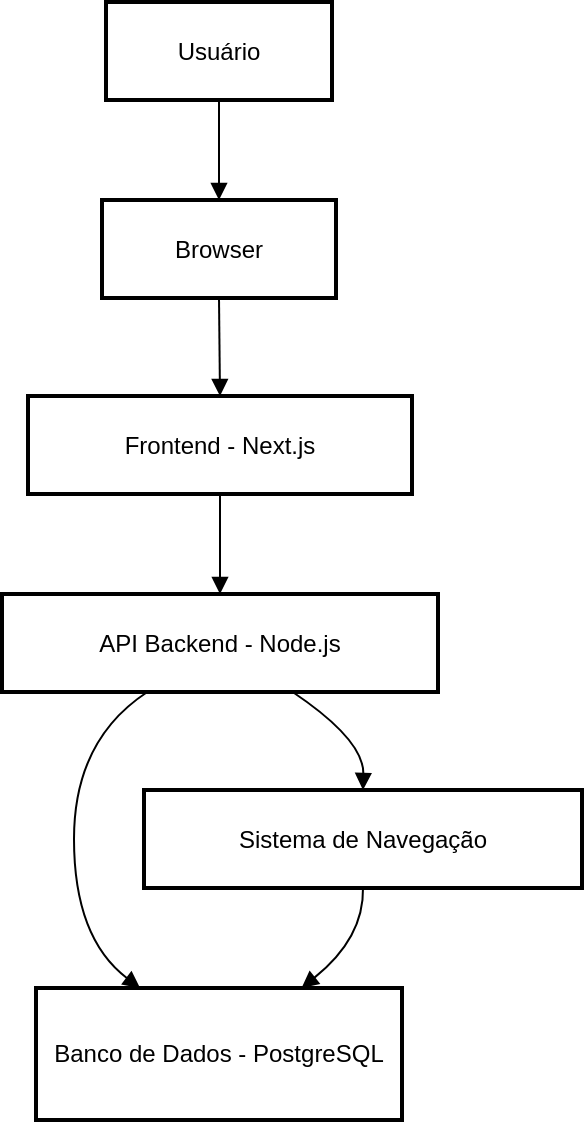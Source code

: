 <mxfile version="24.7.14">
  <diagram name="Page-1" id="Ksv3b_dW3Xo8wCbVGqUy">
    <mxGraphModel grid="1" page="1" gridSize="10" guides="1" tooltips="1" connect="1" arrows="1" fold="1" pageScale="1" pageWidth="850" pageHeight="1100" math="0" shadow="0">
      <root>
        <mxCell id="0" />
        <mxCell id="1" parent="0" />
        <mxCell id="ENHGOkpVPatCSaXhVAhT-1" value="Usuário" style="whiteSpace=wrap;strokeWidth=2;" vertex="1" parent="1">
          <mxGeometry x="72" y="20" width="113" height="49" as="geometry" />
        </mxCell>
        <mxCell id="ENHGOkpVPatCSaXhVAhT-2" value="Browser" style="whiteSpace=wrap;strokeWidth=2;" vertex="1" parent="1">
          <mxGeometry x="70" y="119" width="117" height="49" as="geometry" />
        </mxCell>
        <mxCell id="ENHGOkpVPatCSaXhVAhT-3" value="Frontend - Next.js" style="whiteSpace=wrap;strokeWidth=2;" vertex="1" parent="1">
          <mxGeometry x="33" y="217" width="192" height="49" as="geometry" />
        </mxCell>
        <mxCell id="ENHGOkpVPatCSaXhVAhT-4" value="API Backend - Node.js" style="whiteSpace=wrap;strokeWidth=2;" vertex="1" parent="1">
          <mxGeometry x="20" y="316" width="218" height="49" as="geometry" />
        </mxCell>
        <mxCell id="ENHGOkpVPatCSaXhVAhT-5" value="Banco de Dados - PostgreSQL" style="whiteSpace=wrap;strokeWidth=2;" vertex="1" parent="1">
          <mxGeometry x="37" y="513" width="183" height="66" as="geometry" />
        </mxCell>
        <mxCell id="ENHGOkpVPatCSaXhVAhT-6" value="Sistema de Navegação" style="whiteSpace=wrap;strokeWidth=2;" vertex="1" parent="1">
          <mxGeometry x="91" y="414" width="219" height="49" as="geometry" />
        </mxCell>
        <mxCell id="ENHGOkpVPatCSaXhVAhT-7" value="" style="curved=1;startArrow=none;endArrow=block;exitX=0.5;exitY=0.99;entryX=0.5;entryY=-0.01;rounded=0;" edge="1" parent="1" source="ENHGOkpVPatCSaXhVAhT-1" target="ENHGOkpVPatCSaXhVAhT-2">
          <mxGeometry relative="1" as="geometry">
            <Array as="points" />
          </mxGeometry>
        </mxCell>
        <mxCell id="ENHGOkpVPatCSaXhVAhT-8" value="" style="curved=1;startArrow=none;endArrow=block;exitX=0.5;exitY=0.98;entryX=0.5;entryY=0;rounded=0;" edge="1" parent="1" source="ENHGOkpVPatCSaXhVAhT-2" target="ENHGOkpVPatCSaXhVAhT-3">
          <mxGeometry relative="1" as="geometry">
            <Array as="points" />
          </mxGeometry>
        </mxCell>
        <mxCell id="ENHGOkpVPatCSaXhVAhT-9" value="" style="curved=1;startArrow=none;endArrow=block;exitX=0.5;exitY=0.99;entryX=0.5;entryY=-0.01;rounded=0;" edge="1" parent="1" source="ENHGOkpVPatCSaXhVAhT-3" target="ENHGOkpVPatCSaXhVAhT-4">
          <mxGeometry relative="1" as="geometry">
            <Array as="points" />
          </mxGeometry>
        </mxCell>
        <mxCell id="ENHGOkpVPatCSaXhVAhT-10" value="" style="curved=1;startArrow=none;endArrow=block;exitX=0.34;exitY=0.98;entryX=0.28;entryY=-0.01;rounded=0;" edge="1" parent="1" source="ENHGOkpVPatCSaXhVAhT-4" target="ENHGOkpVPatCSaXhVAhT-5">
          <mxGeometry relative="1" as="geometry">
            <Array as="points">
              <mxPoint x="56" y="389" />
              <mxPoint x="56" y="488" />
            </Array>
          </mxGeometry>
        </mxCell>
        <mxCell id="ENHGOkpVPatCSaXhVAhT-11" value="" style="curved=1;startArrow=none;endArrow=block;exitX=0.66;exitY=0.98;entryX=0.5;entryY=0;rounded=0;" edge="1" parent="1" source="ENHGOkpVPatCSaXhVAhT-4" target="ENHGOkpVPatCSaXhVAhT-6">
          <mxGeometry relative="1" as="geometry">
            <Array as="points">
              <mxPoint x="201" y="389" />
            </Array>
          </mxGeometry>
        </mxCell>
        <mxCell id="ENHGOkpVPatCSaXhVAhT-12" value="" style="curved=1;startArrow=none;endArrow=block;exitX=0.5;exitY=0.99;entryX=0.73;entryY=-0.01;rounded=0;" edge="1" parent="1" source="ENHGOkpVPatCSaXhVAhT-6" target="ENHGOkpVPatCSaXhVAhT-5">
          <mxGeometry relative="1" as="geometry">
            <Array as="points">
              <mxPoint x="201" y="488" />
            </Array>
          </mxGeometry>
        </mxCell>
      </root>
    </mxGraphModel>
  </diagram>
</mxfile>
